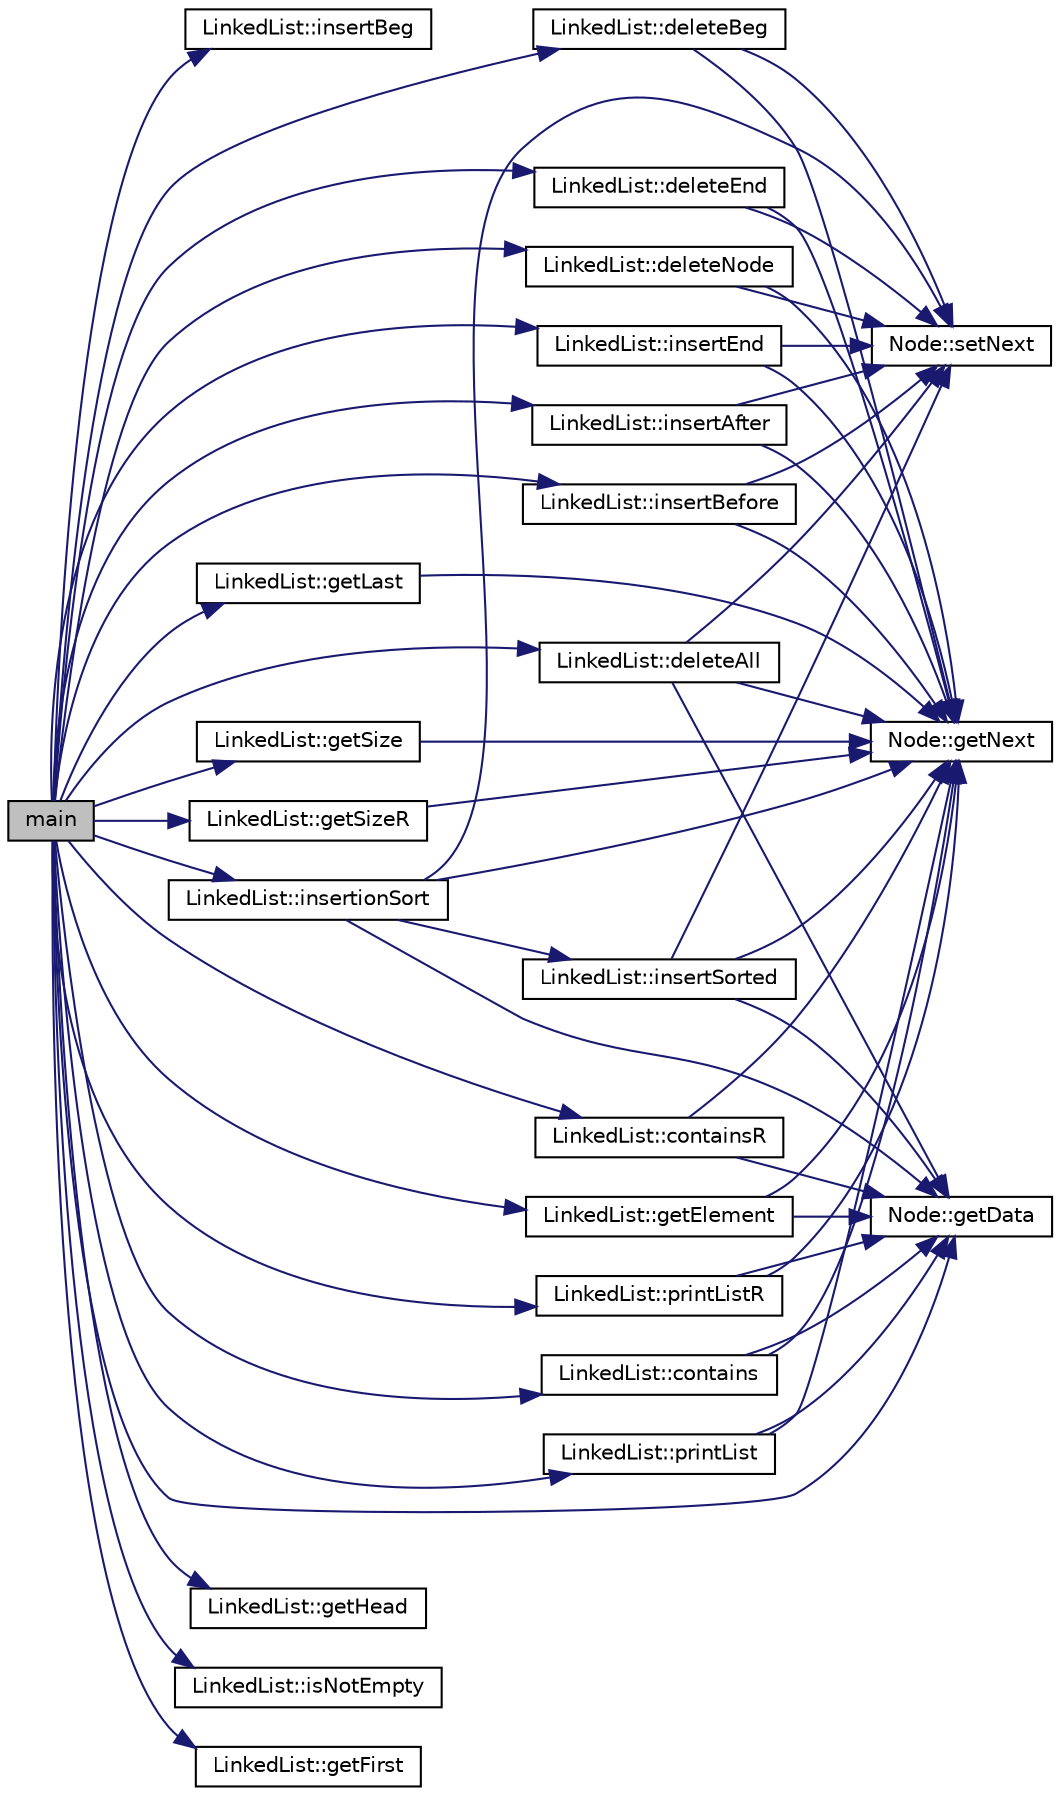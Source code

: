 digraph "main"
{
 // INTERACTIVE_SVG=YES
  edge [fontname="Helvetica",fontsize="10",labelfontname="Helvetica",labelfontsize="10"];
  node [fontname="Helvetica",fontsize="10",shape=record];
  rankdir="LR";
  Node0 [label="main",height=0.2,width=0.4,color="black", fillcolor="grey75", style="filled", fontcolor="black"];
  Node0 -> Node1 [color="midnightblue",fontsize="10",style="solid",fontname="Helvetica"];
  Node1 [label="LinkedList::insertBeg",height=0.2,width=0.4,color="black", fillcolor="white", style="filled",URL="$class_linked_list.html#a583e4bb42bb128feddb57767863fd28e"];
  Node0 -> Node2 [color="midnightblue",fontsize="10",style="solid",fontname="Helvetica"];
  Node2 [label="LinkedList::insertEnd",height=0.2,width=0.4,color="black", fillcolor="white", style="filled",URL="$class_linked_list.html#a8b87744316967b16f272be10cd6718ed"];
  Node2 -> Node3 [color="midnightblue",fontsize="10",style="solid",fontname="Helvetica"];
  Node3 [label="Node::getNext",height=0.2,width=0.4,color="black", fillcolor="white", style="filled",URL="$class_node.html#ae36639ff267d63e058ce309fde5a9913"];
  Node2 -> Node4 [color="midnightblue",fontsize="10",style="solid",fontname="Helvetica"];
  Node4 [label="Node::setNext",height=0.2,width=0.4,color="black", fillcolor="white", style="filled",URL="$class_node.html#a89b12aca90acdf6a8a547cbdab9b80a5"];
  Node0 -> Node5 [color="midnightblue",fontsize="10",style="solid",fontname="Helvetica"];
  Node5 [label="LinkedList::insertAfter",height=0.2,width=0.4,color="black", fillcolor="white", style="filled",URL="$class_linked_list.html#af508f8b52bbcf1485a1552ac8fc84b81"];
  Node5 -> Node4 [color="midnightblue",fontsize="10",style="solid",fontname="Helvetica"];
  Node5 -> Node3 [color="midnightblue",fontsize="10",style="solid",fontname="Helvetica"];
  Node0 -> Node6 [color="midnightblue",fontsize="10",style="solid",fontname="Helvetica"];
  Node6 [label="LinkedList::getLast",height=0.2,width=0.4,color="black", fillcolor="white", style="filled",URL="$class_linked_list.html#ad07d8659b87f77e9fb98a80eb71ed77a"];
  Node6 -> Node3 [color="midnightblue",fontsize="10",style="solid",fontname="Helvetica"];
  Node0 -> Node7 [color="midnightblue",fontsize="10",style="solid",fontname="Helvetica"];
  Node7 [label="LinkedList::getHead",height=0.2,width=0.4,color="black", fillcolor="white", style="filled",URL="$class_linked_list.html#a1cba1fc059374f4d263bf5bece9fa136"];
  Node0 -> Node8 [color="midnightblue",fontsize="10",style="solid",fontname="Helvetica"];
  Node8 [label="LinkedList::insertBefore",height=0.2,width=0.4,color="black", fillcolor="white", style="filled",URL="$class_linked_list.html#a895ad950cc619c9cf72273e5e59a100f"];
  Node8 -> Node3 [color="midnightblue",fontsize="10",style="solid",fontname="Helvetica"];
  Node8 -> Node4 [color="midnightblue",fontsize="10",style="solid",fontname="Helvetica"];
  Node0 -> Node9 [color="midnightblue",fontsize="10",style="solid",fontname="Helvetica"];
  Node9 [label="LinkedList::printList",height=0.2,width=0.4,color="black", fillcolor="white", style="filled",URL="$class_linked_list.html#ac96230938fd74a4efeb4efe8c995ee53"];
  Node9 -> Node10 [color="midnightblue",fontsize="10",style="solid",fontname="Helvetica"];
  Node10 [label="Node::getData",height=0.2,width=0.4,color="black", fillcolor="white", style="filled",URL="$class_node.html#aca98907146d5d0687f48bf8be9df9b7d"];
  Node9 -> Node3 [color="midnightblue",fontsize="10",style="solid",fontname="Helvetica"];
  Node0 -> Node11 [color="midnightblue",fontsize="10",style="solid",fontname="Helvetica"];
  Node11 [label="LinkedList::deleteBeg",height=0.2,width=0.4,color="black", fillcolor="white", style="filled",URL="$class_linked_list.html#af8ccdfe634eed9feae0c641766e2e867"];
  Node11 -> Node3 [color="midnightblue",fontsize="10",style="solid",fontname="Helvetica"];
  Node11 -> Node4 [color="midnightblue",fontsize="10",style="solid",fontname="Helvetica"];
  Node0 -> Node12 [color="midnightblue",fontsize="10",style="solid",fontname="Helvetica"];
  Node12 [label="LinkedList::deleteEnd",height=0.2,width=0.4,color="black", fillcolor="white", style="filled",URL="$class_linked_list.html#ab624ff78c70aaa517a3a98a4e7fec288"];
  Node12 -> Node3 [color="midnightblue",fontsize="10",style="solid",fontname="Helvetica"];
  Node12 -> Node4 [color="midnightblue",fontsize="10",style="solid",fontname="Helvetica"];
  Node0 -> Node13 [color="midnightblue",fontsize="10",style="solid",fontname="Helvetica"];
  Node13 [label="LinkedList::deleteNode",height=0.2,width=0.4,color="black", fillcolor="white", style="filled",URL="$class_linked_list.html#a9a53a4d26d1c757f3d526db3fa43c2f8"];
  Node13 -> Node3 [color="midnightblue",fontsize="10",style="solid",fontname="Helvetica"];
  Node13 -> Node4 [color="midnightblue",fontsize="10",style="solid",fontname="Helvetica"];
  Node0 -> Node14 [color="midnightblue",fontsize="10",style="solid",fontname="Helvetica"];
  Node14 [label="LinkedList::isNotEmpty",height=0.2,width=0.4,color="black", fillcolor="white", style="filled",URL="$class_linked_list.html#a1a5c8f3b415fa55f7e876cf4a01f3380"];
  Node0 -> Node15 [color="midnightblue",fontsize="10",style="solid",fontname="Helvetica"];
  Node15 [label="LinkedList::getFirst",height=0.2,width=0.4,color="black", fillcolor="white", style="filled",URL="$class_linked_list.html#a744fc291de7eff0b934e7b594449fa10"];
  Node0 -> Node10 [color="midnightblue",fontsize="10",style="solid",fontname="Helvetica"];
  Node0 -> Node16 [color="midnightblue",fontsize="10",style="solid",fontname="Helvetica"];
  Node16 [label="LinkedList::getSize",height=0.2,width=0.4,color="black", fillcolor="white", style="filled",URL="$class_linked_list.html#ac8d24166208694f4fe3cc982307b03fb"];
  Node16 -> Node3 [color="midnightblue",fontsize="10",style="solid",fontname="Helvetica"];
  Node0 -> Node17 [color="midnightblue",fontsize="10",style="solid",fontname="Helvetica"];
  Node17 [label="LinkedList::getElement",height=0.2,width=0.4,color="black", fillcolor="white", style="filled",URL="$class_linked_list.html#a2866982bfe5f87a2a265d1e2ec3e43ed"];
  Node17 -> Node3 [color="midnightblue",fontsize="10",style="solid",fontname="Helvetica"];
  Node17 -> Node10 [color="midnightblue",fontsize="10",style="solid",fontname="Helvetica"];
  Node0 -> Node18 [color="midnightblue",fontsize="10",style="solid",fontname="Helvetica"];
  Node18 [label="LinkedList::deleteAll",height=0.2,width=0.4,color="black", fillcolor="white", style="filled",URL="$class_linked_list.html#a8b00d7145aa7ee83ba2e49623285e371"];
  Node18 -> Node10 [color="midnightblue",fontsize="10",style="solid",fontname="Helvetica"];
  Node18 -> Node3 [color="midnightblue",fontsize="10",style="solid",fontname="Helvetica"];
  Node18 -> Node4 [color="midnightblue",fontsize="10",style="solid",fontname="Helvetica"];
  Node0 -> Node19 [color="midnightblue",fontsize="10",style="solid",fontname="Helvetica"];
  Node19 [label="LinkedList::getSizeR",height=0.2,width=0.4,color="black", fillcolor="white", style="filled",URL="$class_linked_list.html#af4b27646ebfb44d2fd0625b8ad1fb136"];
  Node19 -> Node3 [color="midnightblue",fontsize="10",style="solid",fontname="Helvetica"];
  Node0 -> Node20 [color="midnightblue",fontsize="10",style="solid",fontname="Helvetica"];
  Node20 [label="LinkedList::printListR",height=0.2,width=0.4,color="black", fillcolor="white", style="filled",URL="$class_linked_list.html#a2d03b30bf762af404a7a687aceff7123"];
  Node20 -> Node10 [color="midnightblue",fontsize="10",style="solid",fontname="Helvetica"];
  Node20 -> Node3 [color="midnightblue",fontsize="10",style="solid",fontname="Helvetica"];
  Node0 -> Node21 [color="midnightblue",fontsize="10",style="solid",fontname="Helvetica"];
  Node21 [label="LinkedList::contains",height=0.2,width=0.4,color="black", fillcolor="white", style="filled",URL="$class_linked_list.html#ac2fac6f86f1891576b57c2866ff77803"];
  Node21 -> Node10 [color="midnightblue",fontsize="10",style="solid",fontname="Helvetica"];
  Node21 -> Node3 [color="midnightblue",fontsize="10",style="solid",fontname="Helvetica"];
  Node0 -> Node22 [color="midnightblue",fontsize="10",style="solid",fontname="Helvetica"];
  Node22 [label="LinkedList::containsR",height=0.2,width=0.4,color="black", fillcolor="white", style="filled",URL="$class_linked_list.html#a67c86ff482738c1ab36bb8c764a7f3f7"];
  Node22 -> Node10 [color="midnightblue",fontsize="10",style="solid",fontname="Helvetica"];
  Node22 -> Node3 [color="midnightblue",fontsize="10",style="solid",fontname="Helvetica"];
  Node0 -> Node23 [color="midnightblue",fontsize="10",style="solid",fontname="Helvetica"];
  Node23 [label="LinkedList::insertionSort",height=0.2,width=0.4,color="black", fillcolor="white", style="filled",URL="$class_linked_list.html#a04e277f98f8e6e5426f19ad780915e00"];
  Node23 -> Node3 [color="midnightblue",fontsize="10",style="solid",fontname="Helvetica"];
  Node23 -> Node24 [color="midnightblue",fontsize="10",style="solid",fontname="Helvetica"];
  Node24 [label="LinkedList::insertSorted",height=0.2,width=0.4,color="black", fillcolor="white", style="filled",URL="$class_linked_list.html#ac517f07c7f197202fa085246fb3f07e8"];
  Node24 -> Node4 [color="midnightblue",fontsize="10",style="solid",fontname="Helvetica"];
  Node24 -> Node10 [color="midnightblue",fontsize="10",style="solid",fontname="Helvetica"];
  Node24 -> Node3 [color="midnightblue",fontsize="10",style="solid",fontname="Helvetica"];
  Node23 -> Node10 [color="midnightblue",fontsize="10",style="solid",fontname="Helvetica"];
  Node23 -> Node4 [color="midnightblue",fontsize="10",style="solid",fontname="Helvetica"];
}
